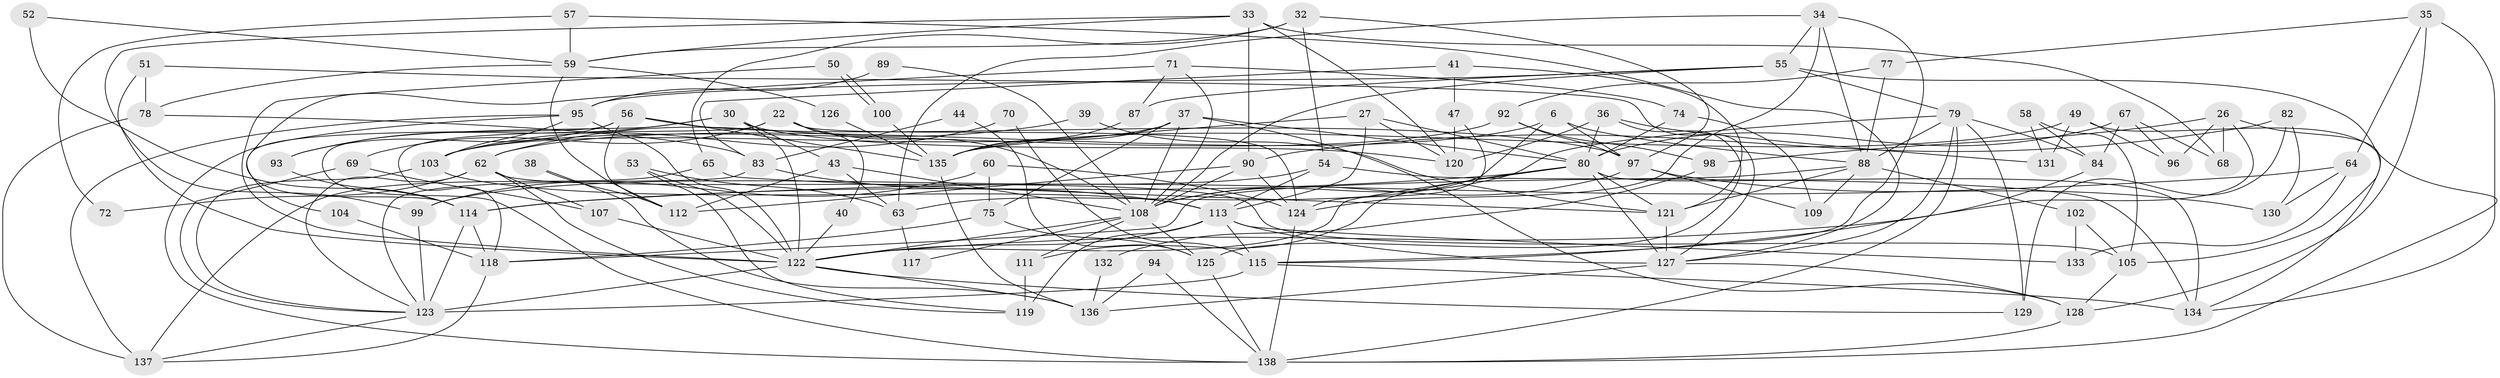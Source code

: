 // original degree distribution, {2: 0.15942028985507245, 5: 0.18115942028985507, 4: 0.21014492753623187, 6: 0.12318840579710146, 3: 0.2753623188405797, 7: 0.036231884057971016, 8: 0.014492753623188406}
// Generated by graph-tools (version 1.1) at 2025/54/03/04/25 21:54:59]
// undirected, 96 vertices, 216 edges
graph export_dot {
graph [start="1"]
  node [color=gray90,style=filled];
  6;
  22 [super="+3"];
  26;
  27;
  30;
  32;
  33;
  34 [super="+9"];
  35;
  36;
  37;
  38;
  39;
  40;
  41;
  43;
  44;
  47;
  49;
  50;
  51;
  52;
  53;
  54 [super="+28"];
  55;
  56;
  57;
  58;
  59 [super="+7"];
  60;
  62 [super="+45"];
  63 [super="+19"];
  64;
  65;
  67;
  68;
  69;
  70;
  71;
  72;
  74;
  75;
  77;
  78;
  79 [super="+29"];
  80 [super="+73+66"];
  82;
  83;
  84;
  87;
  88 [super="+23"];
  89;
  90;
  92;
  93 [super="+24"];
  94;
  95 [super="+1"];
  96;
  97 [super="+76+31"];
  98;
  99;
  100;
  102 [super="+20"];
  103;
  104;
  105;
  107;
  108 [super="+81+86+2"];
  109;
  111 [super="+61"];
  112;
  113 [super="+21+85"];
  114 [super="+8"];
  115;
  117 [super="+91"];
  118;
  119;
  120;
  121 [super="+4"];
  122 [super="+17+116+106"];
  123 [super="+101+42"];
  124 [super="+5"];
  125;
  126;
  127 [super="+18+48"];
  128;
  129;
  130;
  131;
  132;
  133;
  134;
  135 [super="+46"];
  136;
  137;
  138;
  6 -- 97;
  6 -- 63;
  6 -- 88;
  6 -- 62;
  22 -- 108;
  22 -- 69;
  22 -- 118;
  22 -- 40;
  22 -- 124;
  26 -- 134;
  26 -- 68;
  26 -- 96;
  26 -- 98;
  26 -- 122;
  27 -- 120;
  27 -- 113;
  27 -- 80;
  27 -- 135;
  30 -- 120;
  30 -- 138;
  30 -- 43;
  30 -- 93;
  30 -- 122;
  32 -- 97 [weight=2];
  32 -- 54 [weight=2];
  32 -- 59;
  32 -- 65;
  33 -- 68;
  33 -- 90;
  33 -- 59;
  33 -- 99;
  33 -- 120;
  34 -- 55;
  34 -- 88;
  34 -- 115;
  34 -- 124;
  34 -- 63;
  35 -- 77;
  35 -- 128;
  35 -- 64;
  35 -- 134;
  36 -- 120;
  36 -- 80;
  36 -- 125;
  36 -- 131;
  37 -- 75;
  37 -- 103;
  37 -- 128;
  37 -- 108;
  37 -- 80;
  37 -- 135;
  38 -- 112;
  38 -- 136;
  39 -- 62;
  39 -- 121;
  40 -- 122;
  41 -- 83;
  41 -- 121;
  41 -- 47;
  43 -- 112;
  43 -- 108;
  43 -- 63;
  44 -- 125;
  44 -- 83;
  47 -- 120;
  47 -- 124;
  49 -- 135;
  49 -- 138;
  49 -- 96;
  49 -- 131;
  50 -- 100;
  50 -- 100;
  50 -- 122;
  51 -- 78;
  51 -- 127;
  51 -- 122;
  52 -- 114 [weight=2];
  52 -- 59;
  53 -- 119;
  53 -- 122;
  53 -- 63;
  54 -- 134;
  54 -- 99;
  54 -- 113;
  55 -- 95;
  55 -- 79;
  55 -- 87;
  55 -- 105;
  55 -- 108;
  56 -- 97;
  56 -- 135;
  56 -- 104;
  56 -- 112;
  56 -- 93;
  57 -- 59;
  57 -- 72;
  57 -- 127;
  58 -- 105;
  58 -- 131;
  58 -- 84;
  59 -- 112;
  59 -- 126;
  59 -- 78;
  60 -- 75;
  60 -- 124;
  60 -- 99;
  62 -- 72;
  62 -- 119;
  62 -- 123 [weight=3];
  62 -- 105;
  62 -- 107;
  63 -- 117;
  64 -- 130;
  64 -- 114;
  64 -- 133;
  65 -- 137;
  65 -- 121;
  67 -- 96;
  67 -- 68;
  67 -- 84;
  67 -- 80;
  69 -- 107;
  69 -- 123;
  70 -- 103;
  70 -- 115;
  71 -- 108;
  71 -- 74;
  71 -- 87;
  71 -- 114;
  74 -- 80;
  74 -- 109;
  75 -- 118;
  75 -- 125;
  77 -- 92;
  77 -- 88;
  78 -- 137;
  78 -- 83;
  79 -- 138;
  79 -- 129;
  79 -- 84;
  79 -- 88;
  79 -- 108;
  79 -- 127;
  80 -- 134;
  80 -- 111 [weight=2];
  80 -- 122 [weight=3];
  80 -- 114;
  80 -- 127;
  80 -- 121;
  82 -- 129;
  82 -- 90;
  82 -- 130;
  83 -- 123;
  83 -- 113;
  84 -- 115;
  87 -- 135;
  88 -- 109;
  88 -- 121 [weight=2];
  88 -- 118;
  88 -- 102;
  89 -- 95;
  89 -- 108;
  90 -- 112;
  90 -- 124;
  90 -- 108;
  92 -- 103;
  92 -- 98;
  92 -- 97;
  93 -- 114;
  94 -- 138;
  94 -- 136;
  95 -- 103;
  95 -- 137;
  95 -- 138;
  95 -- 122;
  97 -- 130;
  97 -- 108 [weight=2];
  97 -- 109;
  98 -- 132;
  99 -- 123;
  100 -- 135;
  102 -- 133;
  102 -- 105;
  103 -- 123;
  103 -- 113;
  104 -- 118;
  105 -- 128;
  107 -- 122;
  108 -- 125;
  108 -- 117 [weight=2];
  108 -- 111;
  108 -- 122;
  111 -- 119 [weight=2];
  113 -- 119;
  113 -- 122;
  113 -- 127 [weight=2];
  113 -- 115;
  113 -- 133;
  114 -- 123 [weight=3];
  114 -- 118;
  115 -- 134;
  115 -- 123;
  118 -- 137;
  121 -- 127;
  122 -- 123 [weight=4];
  122 -- 129;
  122 -- 136;
  123 -- 137;
  124 -- 138;
  125 -- 138;
  126 -- 135;
  127 -- 128;
  127 -- 136;
  128 -- 138;
  132 -- 136;
  135 -- 136;
}
